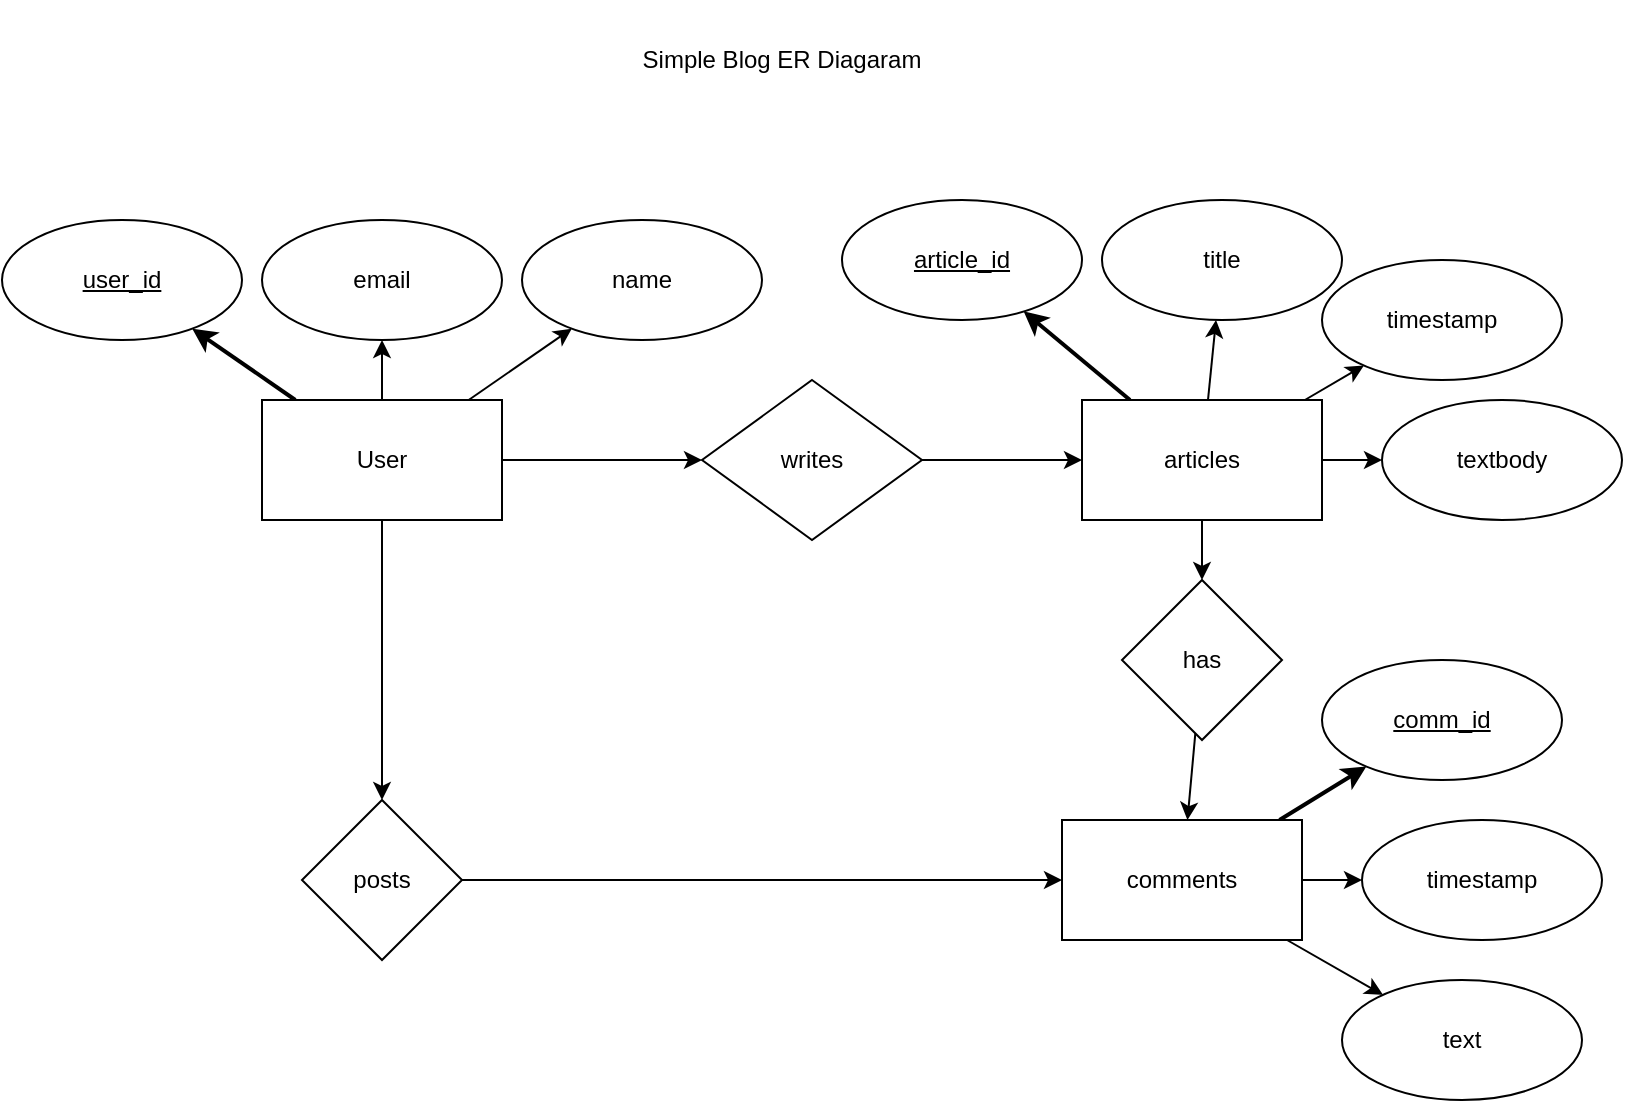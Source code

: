 <mxfile>
    <diagram id="tq8vB2gK4LbQsmKi7A5L" name="Page-1">
        <mxGraphModel dx="616" dy="528" grid="1" gridSize="10" guides="1" tooltips="1" connect="1" arrows="1" fold="1" page="1" pageScale="1" pageWidth="850" pageHeight="1100" math="0" shadow="0">
            <root>
                <mxCell id="0"/>
                <mxCell id="1" parent="0"/>
                <mxCell id="2" value="Simple Blog ER Diagaram" style="text;html=1;strokeColor=none;fillColor=none;align=center;verticalAlign=middle;whiteSpace=wrap;rounded=0;" vertex="1" parent="1">
                    <mxGeometry x="320" y="10" width="200" height="60" as="geometry"/>
                </mxCell>
                <mxCell id="5" value="" style="edgeStyle=none;html=1;strokeWidth=2;" edge="1" parent="1" source="3" target="4">
                    <mxGeometry relative="1" as="geometry"/>
                </mxCell>
                <mxCell id="7" value="" style="edgeStyle=none;html=1;strokeWidth=1;" edge="1" parent="1" source="3" target="6">
                    <mxGeometry relative="1" as="geometry"/>
                </mxCell>
                <mxCell id="9" value="" style="edgeStyle=none;html=1;strokeWidth=1;" edge="1" parent="1" source="3" target="8">
                    <mxGeometry relative="1" as="geometry"/>
                </mxCell>
                <mxCell id="11" value="" style="edgeStyle=none;html=1;strokeWidth=1;" edge="1" parent="1" source="3" target="10">
                    <mxGeometry relative="1" as="geometry"/>
                </mxCell>
                <mxCell id="23" value="" style="edgeStyle=none;html=1;strokeWidth=1;" edge="1" parent="1" source="3" target="22">
                    <mxGeometry relative="1" as="geometry"/>
                </mxCell>
                <mxCell id="3" value="User" style="rounded=0;whiteSpace=wrap;html=1;" vertex="1" parent="1">
                    <mxGeometry x="160" y="210" width="120" height="60" as="geometry"/>
                </mxCell>
                <mxCell id="4" value="&lt;u&gt;user_id&lt;/u&gt;" style="ellipse;whiteSpace=wrap;html=1;rounded=0;" vertex="1" parent="1">
                    <mxGeometry x="30" y="120" width="120" height="60" as="geometry"/>
                </mxCell>
                <mxCell id="6" value="email" style="ellipse;whiteSpace=wrap;html=1;rounded=0;" vertex="1" parent="1">
                    <mxGeometry x="160" y="120" width="120" height="60" as="geometry"/>
                </mxCell>
                <mxCell id="8" value="name" style="ellipse;whiteSpace=wrap;html=1;rounded=0;" vertex="1" parent="1">
                    <mxGeometry x="290" y="120" width="120" height="60" as="geometry"/>
                </mxCell>
                <mxCell id="13" value="" style="edgeStyle=none;html=1;strokeWidth=1;" edge="1" parent="1" source="10" target="12">
                    <mxGeometry relative="1" as="geometry"/>
                </mxCell>
                <mxCell id="10" value="writes" style="rhombus;whiteSpace=wrap;html=1;rounded=0;" vertex="1" parent="1">
                    <mxGeometry x="380" y="200" width="110" height="80" as="geometry"/>
                </mxCell>
                <mxCell id="15" value="" style="edgeStyle=none;html=1;strokeWidth=2;" edge="1" parent="1" source="12" target="14">
                    <mxGeometry relative="1" as="geometry"/>
                </mxCell>
                <mxCell id="17" value="" style="edgeStyle=none;html=1;strokeWidth=1;" edge="1" parent="1" source="12" target="16">
                    <mxGeometry relative="1" as="geometry"/>
                </mxCell>
                <mxCell id="19" value="" style="edgeStyle=none;html=1;strokeWidth=1;" edge="1" parent="1" source="12" target="18">
                    <mxGeometry relative="1" as="geometry"/>
                </mxCell>
                <mxCell id="21" value="" style="edgeStyle=none;html=1;strokeWidth=1;" edge="1" parent="1" source="12" target="20">
                    <mxGeometry relative="1" as="geometry"/>
                </mxCell>
                <mxCell id="27" value="" style="edgeStyle=none;html=1;strokeWidth=1;" edge="1" parent="1" source="12" target="26">
                    <mxGeometry relative="1" as="geometry"/>
                </mxCell>
                <mxCell id="12" value="articles" style="rounded=0;whiteSpace=wrap;html=1;" vertex="1" parent="1">
                    <mxGeometry x="570" y="210" width="120" height="60" as="geometry"/>
                </mxCell>
                <mxCell id="14" value="&lt;u&gt;article_id&lt;/u&gt;" style="ellipse;whiteSpace=wrap;html=1;rounded=0;" vertex="1" parent="1">
                    <mxGeometry x="450" y="110" width="120" height="60" as="geometry"/>
                </mxCell>
                <mxCell id="16" value="title" style="ellipse;whiteSpace=wrap;html=1;rounded=0;" vertex="1" parent="1">
                    <mxGeometry x="580" y="110" width="120" height="60" as="geometry"/>
                </mxCell>
                <mxCell id="18" value="timestamp" style="ellipse;whiteSpace=wrap;html=1;rounded=0;" vertex="1" parent="1">
                    <mxGeometry x="690" y="140" width="120" height="60" as="geometry"/>
                </mxCell>
                <mxCell id="20" value="textbody" style="ellipse;whiteSpace=wrap;html=1;rounded=0;" vertex="1" parent="1">
                    <mxGeometry x="720" y="210" width="120" height="60" as="geometry"/>
                </mxCell>
                <mxCell id="25" value="" style="edgeStyle=none;html=1;strokeWidth=1;" edge="1" parent="1" source="22" target="24">
                    <mxGeometry relative="1" as="geometry"/>
                </mxCell>
                <mxCell id="22" value="posts" style="rhombus;whiteSpace=wrap;html=1;rounded=0;" vertex="1" parent="1">
                    <mxGeometry x="180" y="410" width="80" height="80" as="geometry"/>
                </mxCell>
                <mxCell id="30" value="" style="edgeStyle=none;html=1;strokeWidth=2;" edge="1" parent="1" source="24" target="29">
                    <mxGeometry relative="1" as="geometry"/>
                </mxCell>
                <mxCell id="32" value="" style="edgeStyle=none;html=1;strokeWidth=1;" edge="1" parent="1" source="24" target="31">
                    <mxGeometry relative="1" as="geometry"/>
                </mxCell>
                <mxCell id="34" value="" style="edgeStyle=none;html=1;strokeWidth=1;" edge="1" parent="1" source="24" target="33">
                    <mxGeometry relative="1" as="geometry"/>
                </mxCell>
                <mxCell id="24" value="comments" style="rounded=0;whiteSpace=wrap;html=1;" vertex="1" parent="1">
                    <mxGeometry x="560" y="420" width="120" height="60" as="geometry"/>
                </mxCell>
                <mxCell id="28" value="" style="edgeStyle=none;html=1;strokeWidth=1;" edge="1" parent="1" source="26" target="24">
                    <mxGeometry relative="1" as="geometry"/>
                </mxCell>
                <mxCell id="26" value="has" style="rhombus;whiteSpace=wrap;html=1;rounded=0;" vertex="1" parent="1">
                    <mxGeometry x="590" y="300" width="80" height="80" as="geometry"/>
                </mxCell>
                <mxCell id="29" value="&lt;u&gt;comm_id&lt;/u&gt;" style="ellipse;whiteSpace=wrap;html=1;rounded=0;" vertex="1" parent="1">
                    <mxGeometry x="690" y="340" width="120" height="60" as="geometry"/>
                </mxCell>
                <mxCell id="31" value="timestamp" style="ellipse;whiteSpace=wrap;html=1;rounded=0;" vertex="1" parent="1">
                    <mxGeometry x="710" y="420" width="120" height="60" as="geometry"/>
                </mxCell>
                <mxCell id="33" value="text" style="ellipse;whiteSpace=wrap;html=1;rounded=0;" vertex="1" parent="1">
                    <mxGeometry x="700" y="500" width="120" height="60" as="geometry"/>
                </mxCell>
            </root>
        </mxGraphModel>
    </diagram>
</mxfile>